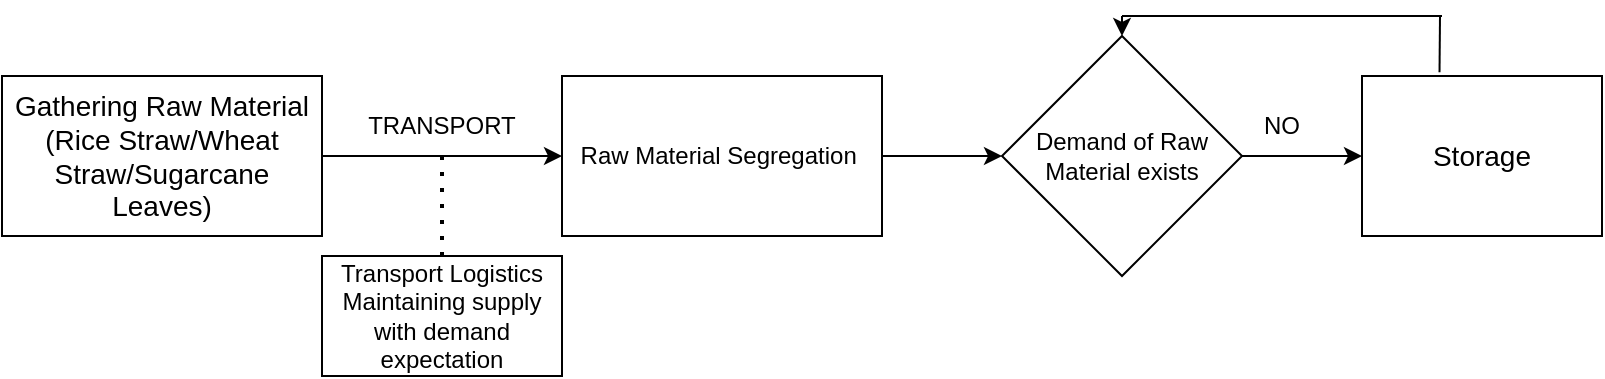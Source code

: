 <mxfile version="13.7.7" type="github"><diagram id="sDnxPZrtxf9kyOwAmNAn" name="Page-1"><mxGraphModel dx="1038" dy="580" grid="1" gridSize="10" guides="1" tooltips="1" connect="1" arrows="1" fold="1" page="1" pageScale="1" pageWidth="850" pageHeight="1100" math="0" shadow="0"><root><mxCell id="0"/><mxCell id="1" parent="0"/><mxCell id="mJXX2afapErmXGUojEua-1" value="&lt;font style=&quot;font-size: 14px&quot;&gt;Gathering Raw Material&lt;br&gt;(Rice Straw/Wheat Straw/Sugarcane Leaves)&lt;br&gt;&lt;/font&gt;" style="rounded=0;whiteSpace=wrap;html=1;" vertex="1" parent="1"><mxGeometry x="40" y="40" width="160" height="80" as="geometry"/></mxCell><mxCell id="mJXX2afapErmXGUojEua-2" value="" style="endArrow=classic;html=1;exitX=1;exitY=0.5;exitDx=0;exitDy=0;" edge="1" parent="1" source="mJXX2afapErmXGUojEua-1" target="mJXX2afapErmXGUojEua-3"><mxGeometry width="50" height="50" relative="1" as="geometry"><mxPoint x="400" y="300" as="sourcePoint"/><mxPoint x="280" y="80" as="targetPoint"/></mxGeometry></mxCell><mxCell id="mJXX2afapErmXGUojEua-3" value="Raw Material Segregation&amp;nbsp;" style="rounded=0;whiteSpace=wrap;html=1;" vertex="1" parent="1"><mxGeometry x="320" y="40" width="160" height="80" as="geometry"/></mxCell><mxCell id="mJXX2afapErmXGUojEua-4" value="TRANSPORT" style="text;html=1;strokeColor=none;fillColor=none;align=center;verticalAlign=middle;whiteSpace=wrap;rounded=0;" vertex="1" parent="1"><mxGeometry x="220" y="50" width="80" height="30" as="geometry"/></mxCell><mxCell id="mJXX2afapErmXGUojEua-6" value="" style="endArrow=none;dashed=1;html=1;dashPattern=1 3;strokeWidth=2;exitX=0.5;exitY=1;exitDx=0;exitDy=0;" edge="1" parent="1" source="mJXX2afapErmXGUojEua-4" target="mJXX2afapErmXGUojEua-7"><mxGeometry width="50" height="50" relative="1" as="geometry"><mxPoint x="400" y="300" as="sourcePoint"/><mxPoint x="260" y="160" as="targetPoint"/></mxGeometry></mxCell><mxCell id="mJXX2afapErmXGUojEua-7" value="Transport Logistics&lt;br&gt;Maintaining supply with demand expectation" style="rounded=0;whiteSpace=wrap;html=1;" vertex="1" parent="1"><mxGeometry x="200" y="130" width="120" height="60" as="geometry"/></mxCell><mxCell id="mJXX2afapErmXGUojEua-13" value="Demand of Raw Material exists" style="rhombus;whiteSpace=wrap;html=1;" vertex="1" parent="1"><mxGeometry x="540" y="20" width="120" height="120" as="geometry"/></mxCell><mxCell id="mJXX2afapErmXGUojEua-14" value="" style="endArrow=classic;html=1;exitX=1;exitY=0.5;exitDx=0;exitDy=0;entryX=0;entryY=0.5;entryDx=0;entryDy=0;" edge="1" parent="1" source="mJXX2afapErmXGUojEua-3" target="mJXX2afapErmXGUojEua-13"><mxGeometry width="50" height="50" relative="1" as="geometry"><mxPoint x="400" y="280" as="sourcePoint"/><mxPoint x="450" y="230" as="targetPoint"/></mxGeometry></mxCell><mxCell id="mJXX2afapErmXGUojEua-15" value="" style="endArrow=classic;html=1;" edge="1" parent="1"><mxGeometry width="50" height="50" relative="1" as="geometry"><mxPoint x="660" y="80" as="sourcePoint"/><mxPoint x="720" y="80" as="targetPoint"/></mxGeometry></mxCell><mxCell id="mJXX2afapErmXGUojEua-17" value="NO" style="text;html=1;strokeColor=none;fillColor=none;align=center;verticalAlign=middle;whiteSpace=wrap;rounded=0;" vertex="1" parent="1"><mxGeometry x="660" y="55" width="40" height="20" as="geometry"/></mxCell><mxCell id="mJXX2afapErmXGUojEua-18" value="&lt;font style=&quot;font-size: 14px&quot;&gt;Storage&lt;/font&gt;" style="rounded=0;whiteSpace=wrap;html=1;" vertex="1" parent="1"><mxGeometry x="720" y="40" width="120" height="80" as="geometry"/></mxCell><mxCell id="mJXX2afapErmXGUojEua-22" value="" style="endArrow=none;html=1;entryX=0.323;entryY=-0.023;entryDx=0;entryDy=0;entryPerimeter=0;" edge="1" parent="1" target="mJXX2afapErmXGUojEua-18"><mxGeometry width="50" height="50" relative="1" as="geometry"><mxPoint x="759" y="10" as="sourcePoint"/><mxPoint x="690" y="260" as="targetPoint"/></mxGeometry></mxCell><mxCell id="mJXX2afapErmXGUojEua-23" value="" style="endArrow=none;html=1;" edge="1" parent="1"><mxGeometry width="50" height="50" relative="1" as="geometry"><mxPoint x="600" y="10" as="sourcePoint"/><mxPoint x="760" y="10" as="targetPoint"/></mxGeometry></mxCell><mxCell id="mJXX2afapErmXGUojEua-24" value="" style="endArrow=classic;html=1;" edge="1" parent="1" target="mJXX2afapErmXGUojEua-13"><mxGeometry width="50" height="50" relative="1" as="geometry"><mxPoint x="600" y="10" as="sourcePoint"/><mxPoint x="680" y="200" as="targetPoint"/></mxGeometry></mxCell></root></mxGraphModel></diagram></mxfile>